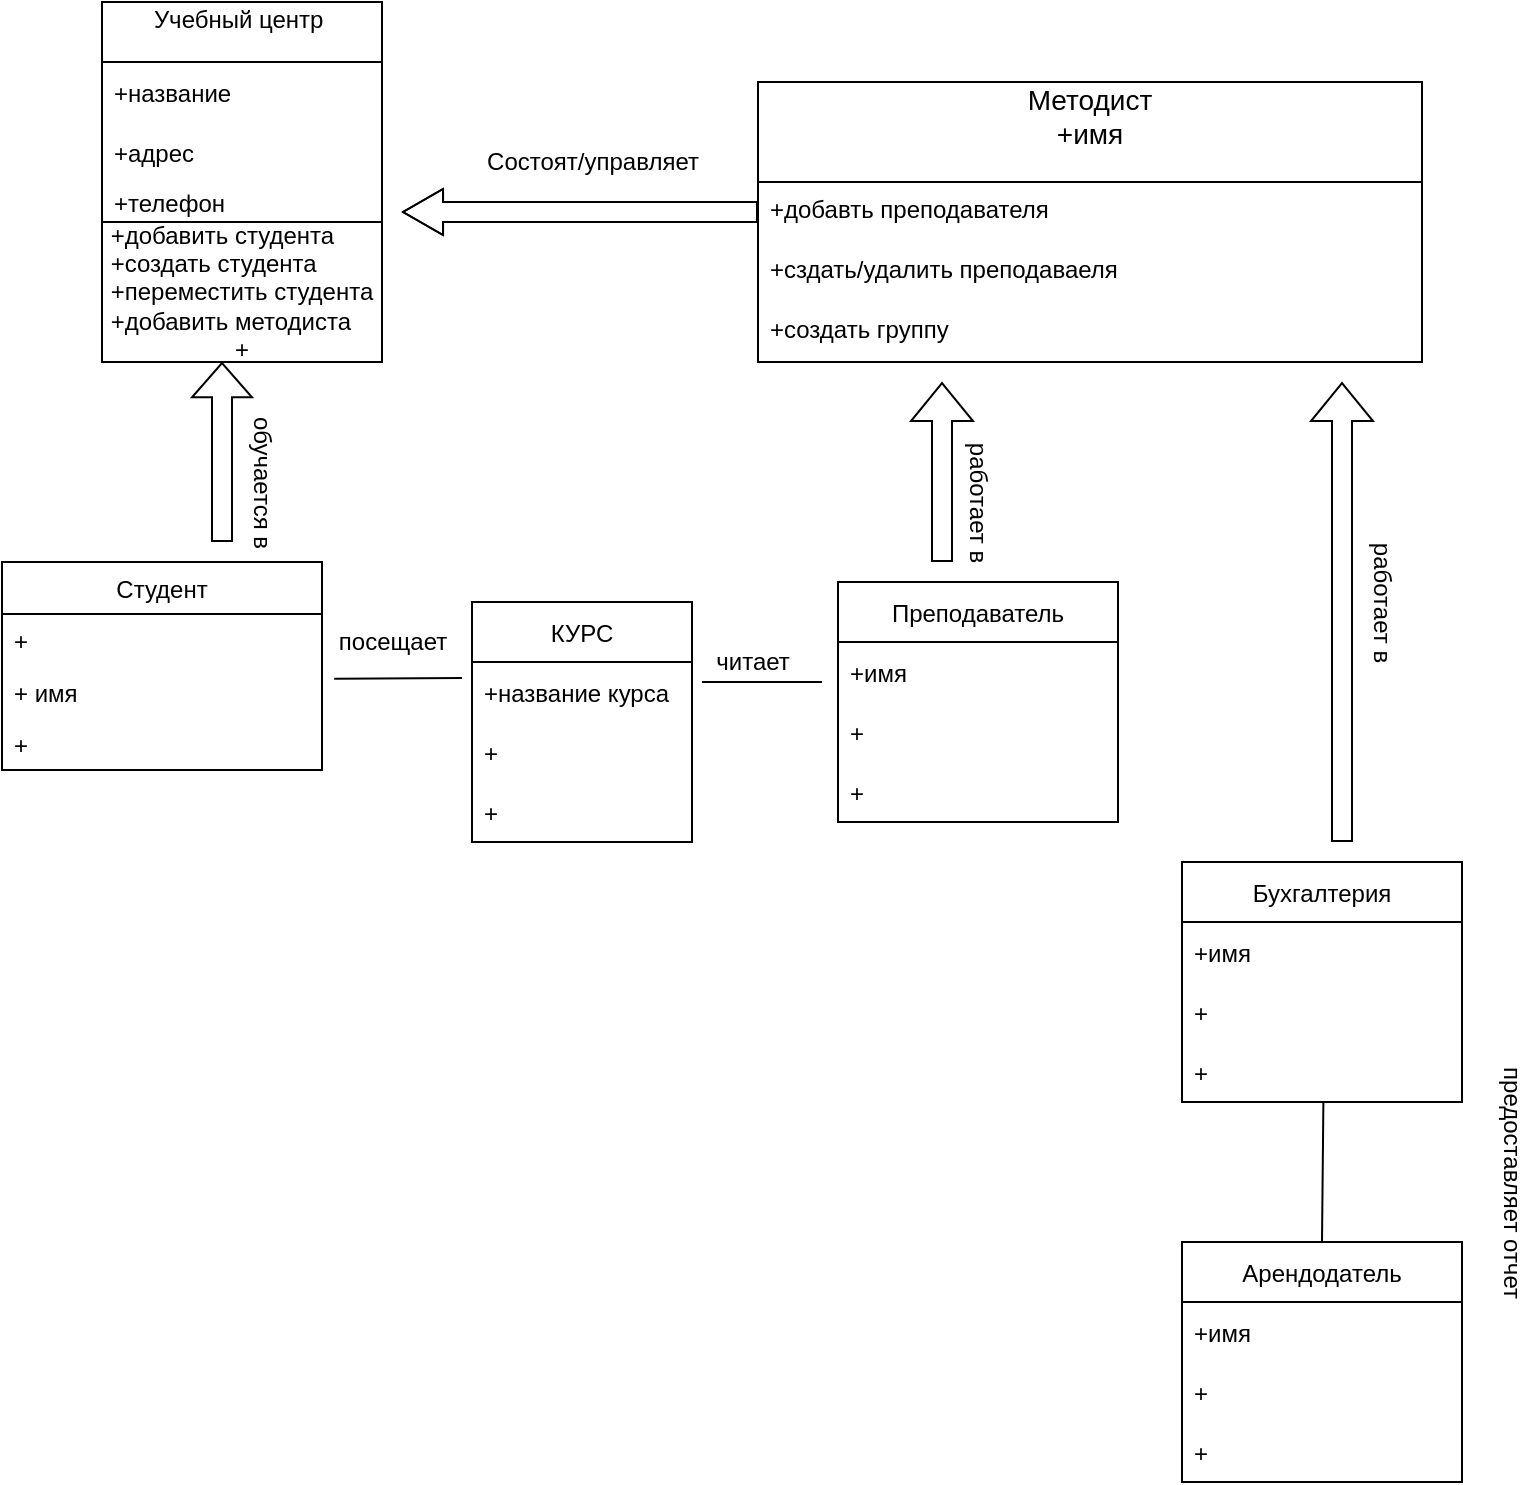 <mxfile version="17.4.0" type="github">
  <diagram id="G_QziHxkWVlu0A3kxlXd" name="Page-1">
    <mxGraphModel dx="1139" dy="749" grid="1" gridSize="10" guides="1" tooltips="1" connect="1" arrows="1" fold="1" page="1" pageScale="1" pageWidth="827" pageHeight="1169" math="0" shadow="0">
      <root>
        <mxCell id="0" />
        <mxCell id="1" parent="0" />
        <mxCell id="XO_tC2_TJ7MmgfRz-NDF-3" value="Учебный центр &#xa;" style="swimlane;fontStyle=0;childLayout=stackLayout;horizontal=1;startSize=30;horizontalStack=0;resizeParent=1;resizeParentMax=0;resizeLast=0;collapsible=1;marginBottom=0;" vertex="1" parent="1">
          <mxGeometry x="80" y="220" width="140" height="110" as="geometry" />
        </mxCell>
        <mxCell id="XO_tC2_TJ7MmgfRz-NDF-4" value="+название" style="text;strokeColor=none;fillColor=none;align=left;verticalAlign=middle;spacingLeft=4;spacingRight=4;overflow=hidden;points=[[0,0.5],[1,0.5]];portConstraint=eastwest;rotatable=0;" vertex="1" parent="XO_tC2_TJ7MmgfRz-NDF-3">
          <mxGeometry y="30" width="140" height="30" as="geometry" />
        </mxCell>
        <mxCell id="XO_tC2_TJ7MmgfRz-NDF-5" value="+адрес" style="text;strokeColor=none;fillColor=none;align=left;verticalAlign=middle;spacingLeft=4;spacingRight=4;overflow=hidden;points=[[0,0.5],[1,0.5]];portConstraint=eastwest;rotatable=0;" vertex="1" parent="XO_tC2_TJ7MmgfRz-NDF-3">
          <mxGeometry y="60" width="140" height="30" as="geometry" />
        </mxCell>
        <mxCell id="XO_tC2_TJ7MmgfRz-NDF-6" value="+телефон" style="text;strokeColor=none;fillColor=none;align=left;verticalAlign=middle;spacingLeft=4;spacingRight=4;overflow=hidden;points=[[0,0.5],[1,0.5]];portConstraint=eastwest;rotatable=0;" vertex="1" parent="XO_tC2_TJ7MmgfRz-NDF-3">
          <mxGeometry y="90" width="140" height="20" as="geometry" />
        </mxCell>
        <mxCell id="XO_tC2_TJ7MmgfRz-NDF-12" value="Студент" style="swimlane;fontStyle=0;childLayout=stackLayout;horizontal=1;startSize=26;fillColor=none;horizontalStack=0;resizeParent=1;resizeParentMax=0;resizeLast=0;collapsible=1;marginBottom=0;" vertex="1" parent="1">
          <mxGeometry x="30" y="500" width="160" height="104" as="geometry" />
        </mxCell>
        <mxCell id="XO_tC2_TJ7MmgfRz-NDF-14" value="+" style="text;strokeColor=none;fillColor=none;align=left;verticalAlign=top;spacingLeft=4;spacingRight=4;overflow=hidden;rotatable=0;points=[[0,0.5],[1,0.5]];portConstraint=eastwest;" vertex="1" parent="XO_tC2_TJ7MmgfRz-NDF-12">
          <mxGeometry y="26" width="160" height="26" as="geometry" />
        </mxCell>
        <mxCell id="XO_tC2_TJ7MmgfRz-NDF-13" value="+ имя" style="text;strokeColor=none;fillColor=none;align=left;verticalAlign=top;spacingLeft=4;spacingRight=4;overflow=hidden;rotatable=0;points=[[0,0.5],[1,0.5]];portConstraint=eastwest;" vertex="1" parent="XO_tC2_TJ7MmgfRz-NDF-12">
          <mxGeometry y="52" width="160" height="26" as="geometry" />
        </mxCell>
        <mxCell id="XO_tC2_TJ7MmgfRz-NDF-15" value="+" style="text;strokeColor=none;fillColor=none;align=left;verticalAlign=top;spacingLeft=4;spacingRight=4;overflow=hidden;rotatable=0;points=[[0,0.5],[1,0.5]];portConstraint=eastwest;" vertex="1" parent="XO_tC2_TJ7MmgfRz-NDF-12">
          <mxGeometry y="78" width="160" height="26" as="geometry" />
        </mxCell>
        <mxCell id="XO_tC2_TJ7MmgfRz-NDF-18" value="Методист &#xa;+имя&#xa;" style="swimlane;fontStyle=0;childLayout=stackLayout;horizontal=1;startSize=50;horizontalStack=0;resizeParent=1;resizeParentMax=0;resizeLast=0;collapsible=1;marginBottom=0;align=center;fontSize=14;" vertex="1" parent="1">
          <mxGeometry x="408" y="260" width="332" height="140" as="geometry" />
        </mxCell>
        <mxCell id="XO_tC2_TJ7MmgfRz-NDF-19" value="+добавть преподавателя" style="text;strokeColor=none;fillColor=none;spacingLeft=4;spacingRight=4;overflow=hidden;rotatable=0;points=[[0,0.5],[1,0.5]];portConstraint=eastwest;fontSize=12;" vertex="1" parent="XO_tC2_TJ7MmgfRz-NDF-18">
          <mxGeometry y="50" width="332" height="30" as="geometry" />
        </mxCell>
        <mxCell id="XO_tC2_TJ7MmgfRz-NDF-20" value="+сздать/удалить преподаваеля" style="text;strokeColor=none;fillColor=none;spacingLeft=4;spacingRight=4;overflow=hidden;rotatable=0;points=[[0,0.5],[1,0.5]];portConstraint=eastwest;fontSize=12;" vertex="1" parent="XO_tC2_TJ7MmgfRz-NDF-18">
          <mxGeometry y="80" width="332" height="30" as="geometry" />
        </mxCell>
        <mxCell id="XO_tC2_TJ7MmgfRz-NDF-21" value="+создать группу " style="text;strokeColor=none;fillColor=none;spacingLeft=4;spacingRight=4;overflow=hidden;rotatable=0;points=[[0,0.5],[1,0.5]];portConstraint=eastwest;fontSize=12;" vertex="1" parent="XO_tC2_TJ7MmgfRz-NDF-18">
          <mxGeometry y="110" width="332" height="30" as="geometry" />
        </mxCell>
        <mxCell id="XO_tC2_TJ7MmgfRz-NDF-22" value="" style="shape=flexArrow;endArrow=classic;html=1;rounded=0;endWidth=12;endSize=6.34;exitX=0;exitY=0.5;exitDx=0;exitDy=0;" edge="1" parent="1" source="XO_tC2_TJ7MmgfRz-NDF-19">
          <mxGeometry width="50" height="50" relative="1" as="geometry">
            <mxPoint x="280" y="370" as="sourcePoint" />
            <mxPoint x="230" y="325" as="targetPoint" />
            <Array as="points">
              <mxPoint x="350" y="325" />
            </Array>
          </mxGeometry>
        </mxCell>
        <mxCell id="XO_tC2_TJ7MmgfRz-NDF-23" value="Преподаватель" style="swimlane;fontStyle=0;childLayout=stackLayout;horizontal=1;startSize=30;horizontalStack=0;resizeParent=1;resizeParentMax=0;resizeLast=0;collapsible=1;marginBottom=0;" vertex="1" parent="1">
          <mxGeometry x="448" y="510" width="140" height="120" as="geometry" />
        </mxCell>
        <mxCell id="XO_tC2_TJ7MmgfRz-NDF-24" value="+имя" style="text;strokeColor=none;fillColor=none;align=left;verticalAlign=middle;spacingLeft=4;spacingRight=4;overflow=hidden;points=[[0,0.5],[1,0.5]];portConstraint=eastwest;rotatable=0;" vertex="1" parent="XO_tC2_TJ7MmgfRz-NDF-23">
          <mxGeometry y="30" width="140" height="30" as="geometry" />
        </mxCell>
        <mxCell id="XO_tC2_TJ7MmgfRz-NDF-25" value="+" style="text;strokeColor=none;fillColor=none;align=left;verticalAlign=middle;spacingLeft=4;spacingRight=4;overflow=hidden;points=[[0,0.5],[1,0.5]];portConstraint=eastwest;rotatable=0;" vertex="1" parent="XO_tC2_TJ7MmgfRz-NDF-23">
          <mxGeometry y="60" width="140" height="30" as="geometry" />
        </mxCell>
        <mxCell id="XO_tC2_TJ7MmgfRz-NDF-26" value="+" style="text;strokeColor=none;fillColor=none;align=left;verticalAlign=middle;spacingLeft=4;spacingRight=4;overflow=hidden;points=[[0,0.5],[1,0.5]];portConstraint=eastwest;rotatable=0;" vertex="1" parent="XO_tC2_TJ7MmgfRz-NDF-23">
          <mxGeometry y="90" width="140" height="30" as="geometry" />
        </mxCell>
        <mxCell id="XO_tC2_TJ7MmgfRz-NDF-27" value="Бухгалтерия" style="swimlane;fontStyle=0;childLayout=stackLayout;horizontal=1;startSize=30;horizontalStack=0;resizeParent=1;resizeParentMax=0;resizeLast=0;collapsible=1;marginBottom=0;" vertex="1" parent="1">
          <mxGeometry x="620" y="650" width="140" height="120" as="geometry" />
        </mxCell>
        <mxCell id="XO_tC2_TJ7MmgfRz-NDF-28" value="+имя" style="text;strokeColor=none;fillColor=none;align=left;verticalAlign=middle;spacingLeft=4;spacingRight=4;overflow=hidden;points=[[0,0.5],[1,0.5]];portConstraint=eastwest;rotatable=0;" vertex="1" parent="XO_tC2_TJ7MmgfRz-NDF-27">
          <mxGeometry y="30" width="140" height="30" as="geometry" />
        </mxCell>
        <mxCell id="XO_tC2_TJ7MmgfRz-NDF-29" value="+" style="text;strokeColor=none;fillColor=none;align=left;verticalAlign=middle;spacingLeft=4;spacingRight=4;overflow=hidden;points=[[0,0.5],[1,0.5]];portConstraint=eastwest;rotatable=0;" vertex="1" parent="XO_tC2_TJ7MmgfRz-NDF-27">
          <mxGeometry y="60" width="140" height="30" as="geometry" />
        </mxCell>
        <mxCell id="XO_tC2_TJ7MmgfRz-NDF-30" value="+" style="text;strokeColor=none;fillColor=none;align=left;verticalAlign=middle;spacingLeft=4;spacingRight=4;overflow=hidden;points=[[0,0.5],[1,0.5]];portConstraint=eastwest;rotatable=0;" vertex="1" parent="XO_tC2_TJ7MmgfRz-NDF-27">
          <mxGeometry y="90" width="140" height="30" as="geometry" />
        </mxCell>
        <mxCell id="XO_tC2_TJ7MmgfRz-NDF-33" value="" style="shape=flexArrow;endArrow=classic;html=1;rounded=0;endWidth=19;endSize=5.39;" edge="1" parent="1">
          <mxGeometry width="50" height="50" relative="1" as="geometry">
            <mxPoint x="140" y="490" as="sourcePoint" />
            <mxPoint x="140" y="400" as="targetPoint" />
            <Array as="points" />
          </mxGeometry>
        </mxCell>
        <mxCell id="XO_tC2_TJ7MmgfRz-NDF-35" value="" style="shape=flexArrow;endArrow=classic;html=1;rounded=0;" edge="1" parent="1">
          <mxGeometry width="50" height="50" relative="1" as="geometry">
            <mxPoint x="700" y="640" as="sourcePoint" />
            <mxPoint x="700" y="410" as="targetPoint" />
          </mxGeometry>
        </mxCell>
        <mxCell id="XO_tC2_TJ7MmgfRz-NDF-37" value="" style="shape=flexArrow;endArrow=classic;html=1;rounded=0;" edge="1" parent="1">
          <mxGeometry width="50" height="50" relative="1" as="geometry">
            <mxPoint x="500" y="500" as="sourcePoint" />
            <mxPoint x="500" y="410" as="targetPoint" />
          </mxGeometry>
        </mxCell>
        <mxCell id="XO_tC2_TJ7MmgfRz-NDF-39" value="КУРС" style="swimlane;fontStyle=0;childLayout=stackLayout;horizontal=1;startSize=30;horizontalStack=0;resizeParent=1;resizeParentMax=0;resizeLast=0;collapsible=1;marginBottom=0;" vertex="1" parent="1">
          <mxGeometry x="265" y="520" width="110" height="120" as="geometry" />
        </mxCell>
        <mxCell id="XO_tC2_TJ7MmgfRz-NDF-40" value="+название курса" style="text;strokeColor=none;fillColor=none;align=left;verticalAlign=middle;spacingLeft=4;spacingRight=4;overflow=hidden;points=[[0,0.5],[1,0.5]];portConstraint=eastwest;rotatable=0;" vertex="1" parent="XO_tC2_TJ7MmgfRz-NDF-39">
          <mxGeometry y="30" width="110" height="30" as="geometry" />
        </mxCell>
        <mxCell id="XO_tC2_TJ7MmgfRz-NDF-41" value="+" style="text;strokeColor=none;fillColor=none;align=left;verticalAlign=middle;spacingLeft=4;spacingRight=4;overflow=hidden;points=[[0,0.5],[1,0.5]];portConstraint=eastwest;rotatable=0;" vertex="1" parent="XO_tC2_TJ7MmgfRz-NDF-39">
          <mxGeometry y="60" width="110" height="30" as="geometry" />
        </mxCell>
        <mxCell id="XO_tC2_TJ7MmgfRz-NDF-42" value="+" style="text;strokeColor=none;fillColor=none;align=left;verticalAlign=middle;spacingLeft=4;spacingRight=4;overflow=hidden;points=[[0,0.5],[1,0.5]];portConstraint=eastwest;rotatable=0;" vertex="1" parent="XO_tC2_TJ7MmgfRz-NDF-39">
          <mxGeometry y="90" width="110" height="30" as="geometry" />
        </mxCell>
        <mxCell id="XO_tC2_TJ7MmgfRz-NDF-44" value="" style="endArrow=none;html=1;rounded=0;" edge="1" parent="1">
          <mxGeometry width="50" height="50" relative="1" as="geometry">
            <mxPoint x="380" y="560" as="sourcePoint" />
            <mxPoint x="440" y="560" as="targetPoint" />
          </mxGeometry>
        </mxCell>
        <mxCell id="XO_tC2_TJ7MmgfRz-NDF-45" value="" style="endArrow=none;html=1;rounded=0;exitX=1.038;exitY=0.244;exitDx=0;exitDy=0;exitPerimeter=0;" edge="1" parent="1" source="XO_tC2_TJ7MmgfRz-NDF-13">
          <mxGeometry width="50" height="50" relative="1" as="geometry">
            <mxPoint x="380" y="420" as="sourcePoint" />
            <mxPoint x="260" y="558" as="targetPoint" />
          </mxGeometry>
        </mxCell>
        <mxCell id="XO_tC2_TJ7MmgfRz-NDF-46" value="&lt;font style=&quot;vertical-align: inherit&quot;&gt;&lt;font style=&quot;vertical-align: inherit&quot;&gt;читает&lt;/font&gt;&lt;/font&gt;" style="text;html=1;align=center;verticalAlign=middle;resizable=0;points=[];autosize=1;strokeColor=none;fillColor=none;" vertex="1" parent="1">
          <mxGeometry x="380" y="540" width="50" height="20" as="geometry" />
        </mxCell>
        <mxCell id="XO_tC2_TJ7MmgfRz-NDF-47" value="&lt;font style=&quot;vertical-align: inherit&quot;&gt;&lt;font style=&quot;vertical-align: inherit&quot;&gt;посещает&lt;/font&gt;&lt;/font&gt;" style="text;html=1;align=center;verticalAlign=middle;resizable=0;points=[];autosize=1;strokeColor=none;fillColor=none;" vertex="1" parent="1">
          <mxGeometry x="190" y="530" width="70" height="20" as="geometry" />
        </mxCell>
        <mxCell id="XO_tC2_TJ7MmgfRz-NDF-48" value="&lt;font style=&quot;vertical-align: inherit&quot;&gt;&lt;font style=&quot;vertical-align: inherit&quot;&gt;&lt;font style=&quot;vertical-align: inherit&quot;&gt;&lt;font style=&quot;vertical-align: inherit&quot;&gt;Состоят/управляет&lt;/font&gt;&lt;/font&gt;&lt;/font&gt;&lt;/font&gt;" style="text;html=1;align=center;verticalAlign=middle;resizable=0;points=[];autosize=1;strokeColor=none;fillColor=none;" vertex="1" parent="1">
          <mxGeometry x="265" y="290" width="120" height="20" as="geometry" />
        </mxCell>
        <mxCell id="XO_tC2_TJ7MmgfRz-NDF-49" value="&lt;font style=&quot;vertical-align: inherit&quot;&gt;&lt;font style=&quot;vertical-align: inherit&quot;&gt;работает в&lt;/font&gt;&lt;/font&gt;" style="text;html=1;align=center;verticalAlign=middle;resizable=0;points=[];autosize=1;strokeColor=none;fillColor=none;rotation=90;" vertex="1" parent="1">
          <mxGeometry x="478" y="460" width="80" height="20" as="geometry" />
        </mxCell>
        <mxCell id="XO_tC2_TJ7MmgfRz-NDF-51" value="&lt;font style=&quot;vertical-align: inherit&quot;&gt;&lt;font style=&quot;vertical-align: inherit&quot;&gt;работает в&lt;/font&gt;&lt;/font&gt;" style="text;html=1;align=center;verticalAlign=middle;resizable=0;points=[];autosize=1;strokeColor=none;fillColor=none;rotation=90;" vertex="1" parent="1">
          <mxGeometry x="680" y="510" width="80" height="20" as="geometry" />
        </mxCell>
        <mxCell id="XO_tC2_TJ7MmgfRz-NDF-52" value="&lt;font style=&quot;vertical-align: inherit&quot;&gt;&lt;font style=&quot;vertical-align: inherit&quot;&gt;обучается в&lt;/font&gt;&lt;/font&gt;" style="text;html=1;align=center;verticalAlign=middle;resizable=0;points=[];autosize=1;strokeColor=none;fillColor=none;rotation=90;" vertex="1" parent="1">
          <mxGeometry x="120" y="450" width="80" height="20" as="geometry" />
        </mxCell>
        <mxCell id="XO_tC2_TJ7MmgfRz-NDF-53" value="Арендодатель" style="swimlane;fontStyle=0;childLayout=stackLayout;horizontal=1;startSize=30;horizontalStack=0;resizeParent=1;resizeParentMax=0;resizeLast=0;collapsible=1;marginBottom=0;" vertex="1" parent="1">
          <mxGeometry x="620" y="840" width="140" height="120" as="geometry" />
        </mxCell>
        <mxCell id="XO_tC2_TJ7MmgfRz-NDF-54" value="+имя" style="text;strokeColor=none;fillColor=none;align=left;verticalAlign=middle;spacingLeft=4;spacingRight=4;overflow=hidden;points=[[0,0.5],[1,0.5]];portConstraint=eastwest;rotatable=0;" vertex="1" parent="XO_tC2_TJ7MmgfRz-NDF-53">
          <mxGeometry y="30" width="140" height="30" as="geometry" />
        </mxCell>
        <mxCell id="XO_tC2_TJ7MmgfRz-NDF-55" value="+" style="text;strokeColor=none;fillColor=none;align=left;verticalAlign=middle;spacingLeft=4;spacingRight=4;overflow=hidden;points=[[0,0.5],[1,0.5]];portConstraint=eastwest;rotatable=0;" vertex="1" parent="XO_tC2_TJ7MmgfRz-NDF-53">
          <mxGeometry y="60" width="140" height="30" as="geometry" />
        </mxCell>
        <mxCell id="XO_tC2_TJ7MmgfRz-NDF-56" value="+" style="text;strokeColor=none;fillColor=none;align=left;verticalAlign=middle;spacingLeft=4;spacingRight=4;overflow=hidden;points=[[0,0.5],[1,0.5]];portConstraint=eastwest;rotatable=0;" vertex="1" parent="XO_tC2_TJ7MmgfRz-NDF-53">
          <mxGeometry y="90" width="140" height="30" as="geometry" />
        </mxCell>
        <mxCell id="XO_tC2_TJ7MmgfRz-NDF-57" value="" style="endArrow=none;html=1;rounded=0;exitX=0.505;exitY=0.989;exitDx=0;exitDy=0;exitPerimeter=0;entryX=0.5;entryY=0;entryDx=0;entryDy=0;" edge="1" parent="1" source="XO_tC2_TJ7MmgfRz-NDF-30" target="XO_tC2_TJ7MmgfRz-NDF-53">
          <mxGeometry width="50" height="50" relative="1" as="geometry">
            <mxPoint x="690" y="780" as="sourcePoint" />
            <mxPoint x="690" y="830" as="targetPoint" />
          </mxGeometry>
        </mxCell>
        <mxCell id="XO_tC2_TJ7MmgfRz-NDF-58" value="предоставляет отчет" style="text;html=1;align=center;verticalAlign=middle;resizable=0;points=[];autosize=1;strokeColor=none;fillColor=none;rotation=90;" vertex="1" parent="1">
          <mxGeometry x="720" y="800" width="130" height="20" as="geometry" />
        </mxCell>
        <mxCell id="XO_tC2_TJ7MmgfRz-NDF-59" value="&lt;div style=&quot;text-align: left&quot;&gt;&lt;span&gt;+добавить студента&lt;/span&gt;&lt;/div&gt;&lt;div style=&quot;text-align: left&quot;&gt;&lt;span&gt;+создать студента&lt;/span&gt;&lt;/div&gt;&lt;div style=&quot;text-align: left&quot;&gt;&lt;span&gt;+переместить студента&lt;/span&gt;&lt;/div&gt;&lt;div style=&quot;text-align: left&quot;&gt;&lt;span&gt;+добавить методиста&lt;/span&gt;&lt;/div&gt;+" style="rounded=0;whiteSpace=wrap;html=1;" vertex="1" parent="1">
          <mxGeometry x="80" y="330" width="140" height="70" as="geometry" />
        </mxCell>
      </root>
    </mxGraphModel>
  </diagram>
</mxfile>
